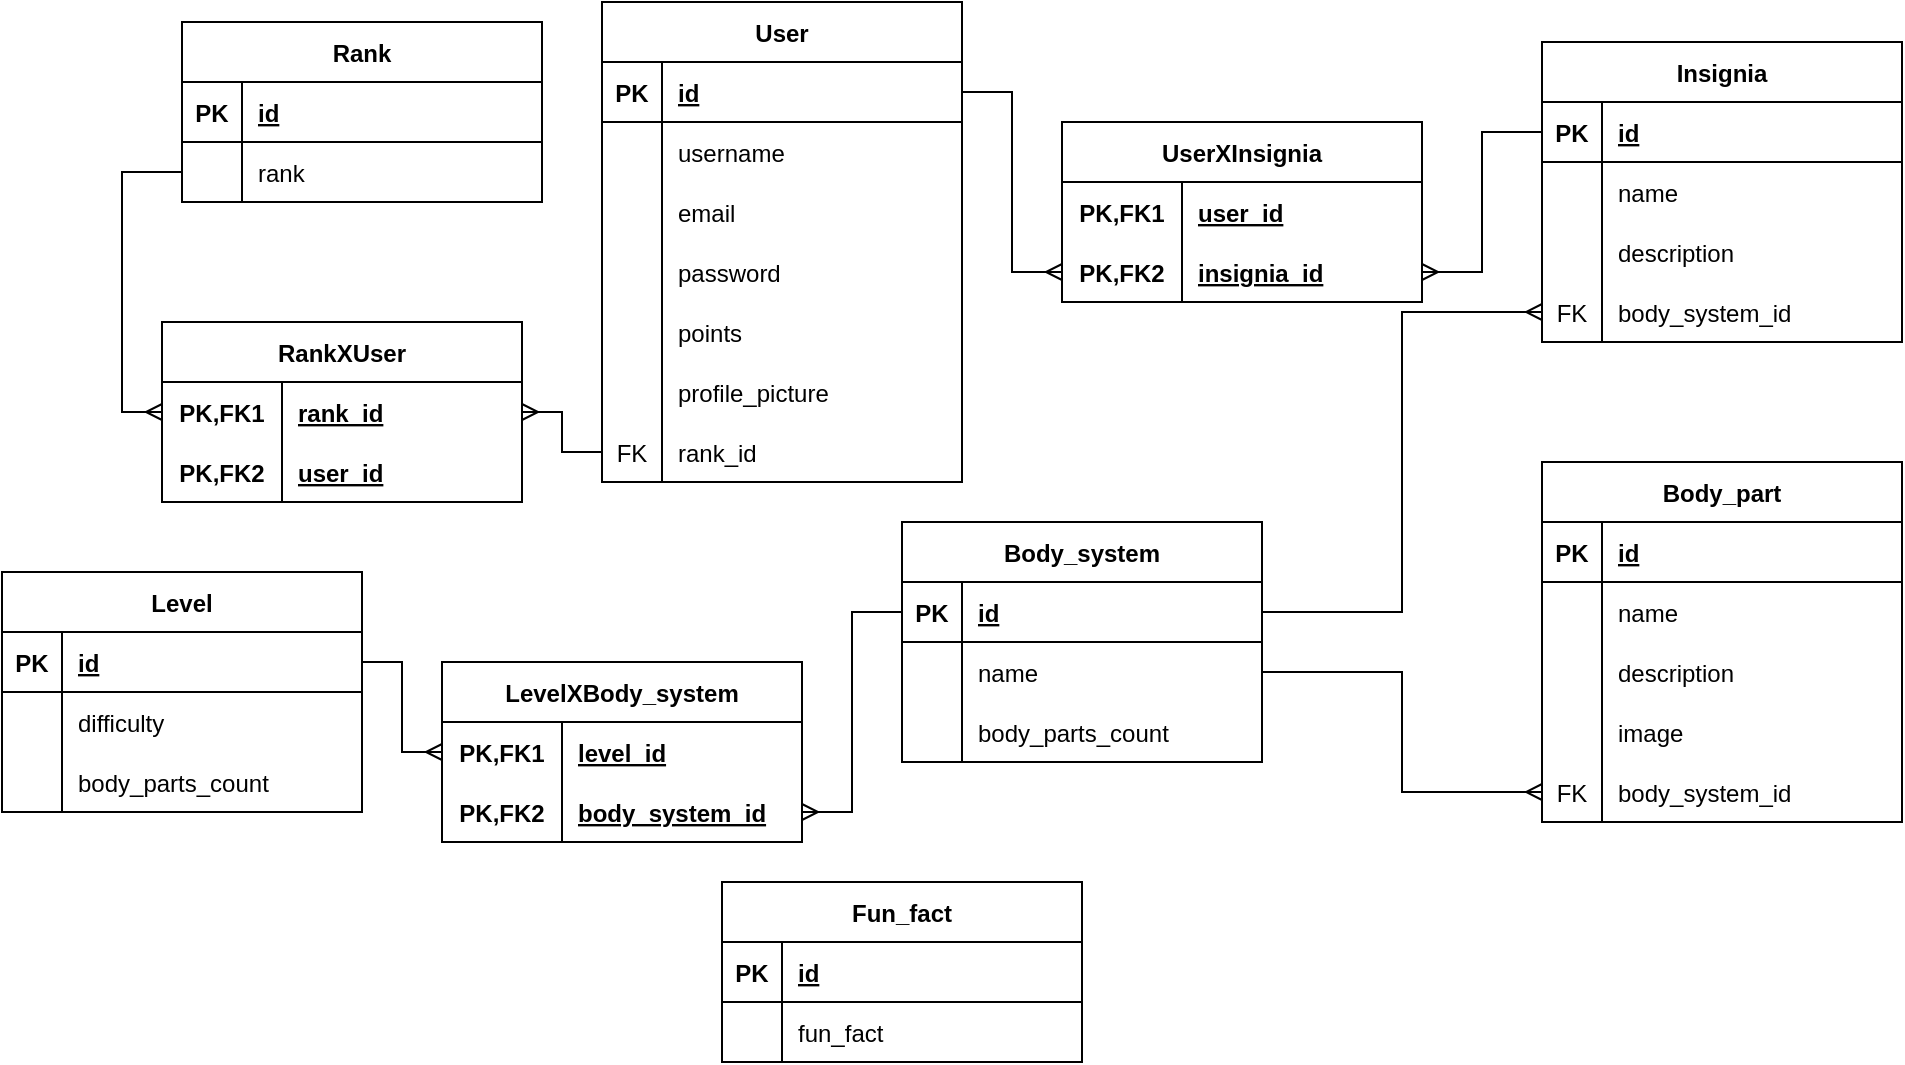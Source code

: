 <mxfile version="20.6.1" type="device"><diagram id="Vj8iU3hnlOjyrieFCySL" name="Page-1"><mxGraphModel dx="1183" dy="906" grid="1" gridSize="10" guides="1" tooltips="1" connect="1" arrows="1" fold="1" page="1" pageScale="1" pageWidth="3300" pageHeight="4681" math="0" shadow="0"><root><mxCell id="0"/><mxCell id="1" parent="0"/><mxCell id="i44O3YznKq0d0xNZdfDC-1" value="User" style="shape=table;startSize=30;container=1;collapsible=1;childLayout=tableLayout;fixedRows=1;rowLines=0;fontStyle=1;align=center;resizeLast=1;" parent="1" vertex="1"><mxGeometry x="480" y="130" width="180" height="240" as="geometry"/></mxCell><mxCell id="i44O3YznKq0d0xNZdfDC-2" value="" style="shape=tableRow;horizontal=0;startSize=0;swimlaneHead=0;swimlaneBody=0;fillColor=none;collapsible=0;dropTarget=0;points=[[0,0.5],[1,0.5]];portConstraint=eastwest;top=0;left=0;right=0;bottom=1;" parent="i44O3YznKq0d0xNZdfDC-1" vertex="1"><mxGeometry y="30" width="180" height="30" as="geometry"/></mxCell><mxCell id="i44O3YznKq0d0xNZdfDC-3" value="PK" style="shape=partialRectangle;connectable=0;fillColor=none;top=0;left=0;bottom=0;right=0;fontStyle=1;overflow=hidden;" parent="i44O3YznKq0d0xNZdfDC-2" vertex="1"><mxGeometry width="30" height="30" as="geometry"><mxRectangle width="30" height="30" as="alternateBounds"/></mxGeometry></mxCell><mxCell id="i44O3YznKq0d0xNZdfDC-4" value="id" style="shape=partialRectangle;connectable=0;fillColor=none;top=0;left=0;bottom=0;right=0;align=left;spacingLeft=6;fontStyle=5;overflow=hidden;" parent="i44O3YznKq0d0xNZdfDC-2" vertex="1"><mxGeometry x="30" width="150" height="30" as="geometry"><mxRectangle width="150" height="30" as="alternateBounds"/></mxGeometry></mxCell><mxCell id="i44O3YznKq0d0xNZdfDC-5" value="" style="shape=tableRow;horizontal=0;startSize=0;swimlaneHead=0;swimlaneBody=0;fillColor=none;collapsible=0;dropTarget=0;points=[[0,0.5],[1,0.5]];portConstraint=eastwest;top=0;left=0;right=0;bottom=0;" parent="i44O3YznKq0d0xNZdfDC-1" vertex="1"><mxGeometry y="60" width="180" height="30" as="geometry"/></mxCell><mxCell id="i44O3YznKq0d0xNZdfDC-6" value="" style="shape=partialRectangle;connectable=0;fillColor=none;top=0;left=0;bottom=0;right=0;editable=1;overflow=hidden;" parent="i44O3YznKq0d0xNZdfDC-5" vertex="1"><mxGeometry width="30" height="30" as="geometry"><mxRectangle width="30" height="30" as="alternateBounds"/></mxGeometry></mxCell><mxCell id="i44O3YznKq0d0xNZdfDC-7" value="username" style="shape=partialRectangle;connectable=0;fillColor=none;top=0;left=0;bottom=0;right=0;align=left;spacingLeft=6;overflow=hidden;" parent="i44O3YznKq0d0xNZdfDC-5" vertex="1"><mxGeometry x="30" width="150" height="30" as="geometry"><mxRectangle width="150" height="30" as="alternateBounds"/></mxGeometry></mxCell><mxCell id="i44O3YznKq0d0xNZdfDC-8" value="" style="shape=tableRow;horizontal=0;startSize=0;swimlaneHead=0;swimlaneBody=0;fillColor=none;collapsible=0;dropTarget=0;points=[[0,0.5],[1,0.5]];portConstraint=eastwest;top=0;left=0;right=0;bottom=0;" parent="i44O3YznKq0d0xNZdfDC-1" vertex="1"><mxGeometry y="90" width="180" height="30" as="geometry"/></mxCell><mxCell id="i44O3YznKq0d0xNZdfDC-9" value="" style="shape=partialRectangle;connectable=0;fillColor=none;top=0;left=0;bottom=0;right=0;editable=1;overflow=hidden;" parent="i44O3YznKq0d0xNZdfDC-8" vertex="1"><mxGeometry width="30" height="30" as="geometry"><mxRectangle width="30" height="30" as="alternateBounds"/></mxGeometry></mxCell><mxCell id="i44O3YznKq0d0xNZdfDC-10" value="email" style="shape=partialRectangle;connectable=0;fillColor=none;top=0;left=0;bottom=0;right=0;align=left;spacingLeft=6;overflow=hidden;" parent="i44O3YznKq0d0xNZdfDC-8" vertex="1"><mxGeometry x="30" width="150" height="30" as="geometry"><mxRectangle width="150" height="30" as="alternateBounds"/></mxGeometry></mxCell><mxCell id="i44O3YznKq0d0xNZdfDC-11" value="" style="shape=tableRow;horizontal=0;startSize=0;swimlaneHead=0;swimlaneBody=0;fillColor=none;collapsible=0;dropTarget=0;points=[[0,0.5],[1,0.5]];portConstraint=eastwest;top=0;left=0;right=0;bottom=0;" parent="i44O3YznKq0d0xNZdfDC-1" vertex="1"><mxGeometry y="120" width="180" height="30" as="geometry"/></mxCell><mxCell id="i44O3YznKq0d0xNZdfDC-12" value="" style="shape=partialRectangle;connectable=0;fillColor=none;top=0;left=0;bottom=0;right=0;editable=1;overflow=hidden;" parent="i44O3YznKq0d0xNZdfDC-11" vertex="1"><mxGeometry width="30" height="30" as="geometry"><mxRectangle width="30" height="30" as="alternateBounds"/></mxGeometry></mxCell><mxCell id="i44O3YznKq0d0xNZdfDC-13" value="password" style="shape=partialRectangle;connectable=0;fillColor=none;top=0;left=0;bottom=0;right=0;align=left;spacingLeft=6;overflow=hidden;" parent="i44O3YznKq0d0xNZdfDC-11" vertex="1"><mxGeometry x="30" width="150" height="30" as="geometry"><mxRectangle width="150" height="30" as="alternateBounds"/></mxGeometry></mxCell><mxCell id="i44O3YznKq0d0xNZdfDC-66" value="" style="shape=tableRow;horizontal=0;startSize=0;swimlaneHead=0;swimlaneBody=0;fillColor=none;collapsible=0;dropTarget=0;points=[[0,0.5],[1,0.5]];portConstraint=eastwest;top=0;left=0;right=0;bottom=0;" parent="i44O3YznKq0d0xNZdfDC-1" vertex="1"><mxGeometry y="150" width="180" height="30" as="geometry"/></mxCell><mxCell id="i44O3YznKq0d0xNZdfDC-67" value="" style="shape=partialRectangle;connectable=0;fillColor=none;top=0;left=0;bottom=0;right=0;editable=1;overflow=hidden;" parent="i44O3YznKq0d0xNZdfDC-66" vertex="1"><mxGeometry width="30" height="30" as="geometry"><mxRectangle width="30" height="30" as="alternateBounds"/></mxGeometry></mxCell><mxCell id="i44O3YznKq0d0xNZdfDC-68" value="points" style="shape=partialRectangle;connectable=0;fillColor=none;top=0;left=0;bottom=0;right=0;align=left;spacingLeft=6;overflow=hidden;" parent="i44O3YznKq0d0xNZdfDC-66" vertex="1"><mxGeometry x="30" width="150" height="30" as="geometry"><mxRectangle width="150" height="30" as="alternateBounds"/></mxGeometry></mxCell><mxCell id="i44O3YznKq0d0xNZdfDC-69" value="" style="shape=tableRow;horizontal=0;startSize=0;swimlaneHead=0;swimlaneBody=0;fillColor=none;collapsible=0;dropTarget=0;points=[[0,0.5],[1,0.5]];portConstraint=eastwest;top=0;left=0;right=0;bottom=0;" parent="i44O3YznKq0d0xNZdfDC-1" vertex="1"><mxGeometry y="180" width="180" height="30" as="geometry"/></mxCell><mxCell id="i44O3YznKq0d0xNZdfDC-70" value="" style="shape=partialRectangle;connectable=0;fillColor=none;top=0;left=0;bottom=0;right=0;editable=1;overflow=hidden;" parent="i44O3YznKq0d0xNZdfDC-69" vertex="1"><mxGeometry width="30" height="30" as="geometry"><mxRectangle width="30" height="30" as="alternateBounds"/></mxGeometry></mxCell><mxCell id="i44O3YznKq0d0xNZdfDC-71" value="profile_picture" style="shape=partialRectangle;connectable=0;fillColor=none;top=0;left=0;bottom=0;right=0;align=left;spacingLeft=6;overflow=hidden;" parent="i44O3YznKq0d0xNZdfDC-69" vertex="1"><mxGeometry x="30" width="150" height="30" as="geometry"><mxRectangle width="150" height="30" as="alternateBounds"/></mxGeometry></mxCell><mxCell id="i44O3YznKq0d0xNZdfDC-72" value="" style="shape=tableRow;horizontal=0;startSize=0;swimlaneHead=0;swimlaneBody=0;fillColor=none;collapsible=0;dropTarget=0;points=[[0,0.5],[1,0.5]];portConstraint=eastwest;top=0;left=0;right=0;bottom=0;" parent="i44O3YznKq0d0xNZdfDC-1" vertex="1"><mxGeometry y="210" width="180" height="30" as="geometry"/></mxCell><mxCell id="i44O3YznKq0d0xNZdfDC-73" value="FK" style="shape=partialRectangle;connectable=0;fillColor=none;top=0;left=0;bottom=0;right=0;editable=1;overflow=hidden;" parent="i44O3YznKq0d0xNZdfDC-72" vertex="1"><mxGeometry width="30" height="30" as="geometry"><mxRectangle width="30" height="30" as="alternateBounds"/></mxGeometry></mxCell><mxCell id="i44O3YznKq0d0xNZdfDC-74" value="rank_id" style="shape=partialRectangle;connectable=0;fillColor=none;top=0;left=0;bottom=0;right=0;align=left;spacingLeft=6;overflow=hidden;" parent="i44O3YznKq0d0xNZdfDC-72" vertex="1"><mxGeometry x="30" width="150" height="30" as="geometry"><mxRectangle width="150" height="30" as="alternateBounds"/></mxGeometry></mxCell><mxCell id="i44O3YznKq0d0xNZdfDC-14" value="Insignia" style="shape=table;startSize=30;container=1;collapsible=1;childLayout=tableLayout;fixedRows=1;rowLines=0;fontStyle=1;align=center;resizeLast=1;" parent="1" vertex="1"><mxGeometry x="950" y="150" width="180" height="150" as="geometry"/></mxCell><mxCell id="i44O3YznKq0d0xNZdfDC-15" value="" style="shape=tableRow;horizontal=0;startSize=0;swimlaneHead=0;swimlaneBody=0;fillColor=none;collapsible=0;dropTarget=0;points=[[0,0.5],[1,0.5]];portConstraint=eastwest;top=0;left=0;right=0;bottom=1;" parent="i44O3YznKq0d0xNZdfDC-14" vertex="1"><mxGeometry y="30" width="180" height="30" as="geometry"/></mxCell><mxCell id="i44O3YznKq0d0xNZdfDC-16" value="PK" style="shape=partialRectangle;connectable=0;fillColor=none;top=0;left=0;bottom=0;right=0;fontStyle=1;overflow=hidden;" parent="i44O3YznKq0d0xNZdfDC-15" vertex="1"><mxGeometry width="30" height="30" as="geometry"><mxRectangle width="30" height="30" as="alternateBounds"/></mxGeometry></mxCell><mxCell id="i44O3YznKq0d0xNZdfDC-17" value="id" style="shape=partialRectangle;connectable=0;fillColor=none;top=0;left=0;bottom=0;right=0;align=left;spacingLeft=6;fontStyle=5;overflow=hidden;" parent="i44O3YznKq0d0xNZdfDC-15" vertex="1"><mxGeometry x="30" width="150" height="30" as="geometry"><mxRectangle width="150" height="30" as="alternateBounds"/></mxGeometry></mxCell><mxCell id="i44O3YznKq0d0xNZdfDC-18" value="" style="shape=tableRow;horizontal=0;startSize=0;swimlaneHead=0;swimlaneBody=0;fillColor=none;collapsible=0;dropTarget=0;points=[[0,0.5],[1,0.5]];portConstraint=eastwest;top=0;left=0;right=0;bottom=0;" parent="i44O3YznKq0d0xNZdfDC-14" vertex="1"><mxGeometry y="60" width="180" height="30" as="geometry"/></mxCell><mxCell id="i44O3YznKq0d0xNZdfDC-19" value="" style="shape=partialRectangle;connectable=0;fillColor=none;top=0;left=0;bottom=0;right=0;editable=1;overflow=hidden;" parent="i44O3YznKq0d0xNZdfDC-18" vertex="1"><mxGeometry width="30" height="30" as="geometry"><mxRectangle width="30" height="30" as="alternateBounds"/></mxGeometry></mxCell><mxCell id="i44O3YznKq0d0xNZdfDC-20" value="name" style="shape=partialRectangle;connectable=0;fillColor=none;top=0;left=0;bottom=0;right=0;align=left;spacingLeft=6;overflow=hidden;" parent="i44O3YznKq0d0xNZdfDC-18" vertex="1"><mxGeometry x="30" width="150" height="30" as="geometry"><mxRectangle width="150" height="30" as="alternateBounds"/></mxGeometry></mxCell><mxCell id="i44O3YznKq0d0xNZdfDC-21" value="" style="shape=tableRow;horizontal=0;startSize=0;swimlaneHead=0;swimlaneBody=0;fillColor=none;collapsible=0;dropTarget=0;points=[[0,0.5],[1,0.5]];portConstraint=eastwest;top=0;left=0;right=0;bottom=0;" parent="i44O3YznKq0d0xNZdfDC-14" vertex="1"><mxGeometry y="90" width="180" height="30" as="geometry"/></mxCell><mxCell id="i44O3YznKq0d0xNZdfDC-22" value="" style="shape=partialRectangle;connectable=0;fillColor=none;top=0;left=0;bottom=0;right=0;editable=1;overflow=hidden;" parent="i44O3YznKq0d0xNZdfDC-21" vertex="1"><mxGeometry width="30" height="30" as="geometry"><mxRectangle width="30" height="30" as="alternateBounds"/></mxGeometry></mxCell><mxCell id="i44O3YznKq0d0xNZdfDC-23" value="description" style="shape=partialRectangle;connectable=0;fillColor=none;top=0;left=0;bottom=0;right=0;align=left;spacingLeft=6;overflow=hidden;" parent="i44O3YznKq0d0xNZdfDC-21" vertex="1"><mxGeometry x="30" width="150" height="30" as="geometry"><mxRectangle width="150" height="30" as="alternateBounds"/></mxGeometry></mxCell><mxCell id="c4cxvcUwwunfVCMzKwHE-1" value="" style="shape=tableRow;horizontal=0;startSize=0;swimlaneHead=0;swimlaneBody=0;fillColor=none;collapsible=0;dropTarget=0;points=[[0,0.5],[1,0.5]];portConstraint=eastwest;top=0;left=0;right=0;bottom=0;" parent="i44O3YznKq0d0xNZdfDC-14" vertex="1"><mxGeometry y="120" width="180" height="30" as="geometry"/></mxCell><mxCell id="c4cxvcUwwunfVCMzKwHE-2" value="FK" style="shape=partialRectangle;connectable=0;fillColor=none;top=0;left=0;bottom=0;right=0;editable=1;overflow=hidden;" parent="c4cxvcUwwunfVCMzKwHE-1" vertex="1"><mxGeometry width="30" height="30" as="geometry"><mxRectangle width="30" height="30" as="alternateBounds"/></mxGeometry></mxCell><mxCell id="c4cxvcUwwunfVCMzKwHE-3" value="body_system_id" style="shape=partialRectangle;connectable=0;fillColor=none;top=0;left=0;bottom=0;right=0;align=left;spacingLeft=6;overflow=hidden;" parent="c4cxvcUwwunfVCMzKwHE-1" vertex="1"><mxGeometry x="30" width="150" height="30" as="geometry"><mxRectangle width="150" height="30" as="alternateBounds"/></mxGeometry></mxCell><mxCell id="i44O3YznKq0d0xNZdfDC-27" value="Body_system" style="shape=table;startSize=30;container=1;collapsible=1;childLayout=tableLayout;fixedRows=1;rowLines=0;fontStyle=1;align=center;resizeLast=1;" parent="1" vertex="1"><mxGeometry x="630" y="390" width="180" height="120" as="geometry"/></mxCell><mxCell id="i44O3YznKq0d0xNZdfDC-28" value="" style="shape=tableRow;horizontal=0;startSize=0;swimlaneHead=0;swimlaneBody=0;fillColor=none;collapsible=0;dropTarget=0;points=[[0,0.5],[1,0.5]];portConstraint=eastwest;top=0;left=0;right=0;bottom=1;" parent="i44O3YznKq0d0xNZdfDC-27" vertex="1"><mxGeometry y="30" width="180" height="30" as="geometry"/></mxCell><mxCell id="i44O3YznKq0d0xNZdfDC-29" value="PK" style="shape=partialRectangle;connectable=0;fillColor=none;top=0;left=0;bottom=0;right=0;fontStyle=1;overflow=hidden;" parent="i44O3YznKq0d0xNZdfDC-28" vertex="1"><mxGeometry width="30" height="30" as="geometry"><mxRectangle width="30" height="30" as="alternateBounds"/></mxGeometry></mxCell><mxCell id="i44O3YznKq0d0xNZdfDC-30" value="id" style="shape=partialRectangle;connectable=0;fillColor=none;top=0;left=0;bottom=0;right=0;align=left;spacingLeft=6;fontStyle=5;overflow=hidden;" parent="i44O3YznKq0d0xNZdfDC-28" vertex="1"><mxGeometry x="30" width="150" height="30" as="geometry"><mxRectangle width="150" height="30" as="alternateBounds"/></mxGeometry></mxCell><mxCell id="i44O3YznKq0d0xNZdfDC-31" value="" style="shape=tableRow;horizontal=0;startSize=0;swimlaneHead=0;swimlaneBody=0;fillColor=none;collapsible=0;dropTarget=0;points=[[0,0.5],[1,0.5]];portConstraint=eastwest;top=0;left=0;right=0;bottom=0;" parent="i44O3YznKq0d0xNZdfDC-27" vertex="1"><mxGeometry y="60" width="180" height="30" as="geometry"/></mxCell><mxCell id="i44O3YznKq0d0xNZdfDC-32" value="" style="shape=partialRectangle;connectable=0;fillColor=none;top=0;left=0;bottom=0;right=0;editable=1;overflow=hidden;" parent="i44O3YznKq0d0xNZdfDC-31" vertex="1"><mxGeometry width="30" height="30" as="geometry"><mxRectangle width="30" height="30" as="alternateBounds"/></mxGeometry></mxCell><mxCell id="i44O3YznKq0d0xNZdfDC-33" value="name" style="shape=partialRectangle;connectable=0;fillColor=none;top=0;left=0;bottom=0;right=0;align=left;spacingLeft=6;overflow=hidden;" parent="i44O3YznKq0d0xNZdfDC-31" vertex="1"><mxGeometry x="30" width="150" height="30" as="geometry"><mxRectangle width="150" height="30" as="alternateBounds"/></mxGeometry></mxCell><mxCell id="i44O3YznKq0d0xNZdfDC-34" value="" style="shape=tableRow;horizontal=0;startSize=0;swimlaneHead=0;swimlaneBody=0;fillColor=none;collapsible=0;dropTarget=0;points=[[0,0.5],[1,0.5]];portConstraint=eastwest;top=0;left=0;right=0;bottom=0;" parent="i44O3YznKq0d0xNZdfDC-27" vertex="1"><mxGeometry y="90" width="180" height="30" as="geometry"/></mxCell><mxCell id="i44O3YznKq0d0xNZdfDC-35" value="" style="shape=partialRectangle;connectable=0;fillColor=none;top=0;left=0;bottom=0;right=0;editable=1;overflow=hidden;" parent="i44O3YznKq0d0xNZdfDC-34" vertex="1"><mxGeometry width="30" height="30" as="geometry"><mxRectangle width="30" height="30" as="alternateBounds"/></mxGeometry></mxCell><mxCell id="i44O3YznKq0d0xNZdfDC-36" value="body_parts_count" style="shape=partialRectangle;connectable=0;fillColor=none;top=0;left=0;bottom=0;right=0;align=left;spacingLeft=6;overflow=hidden;" parent="i44O3YznKq0d0xNZdfDC-34" vertex="1"><mxGeometry x="30" width="150" height="30" as="geometry"><mxRectangle width="150" height="30" as="alternateBounds"/></mxGeometry></mxCell><mxCell id="i44O3YznKq0d0xNZdfDC-40" value="Body_part" style="shape=table;startSize=30;container=1;collapsible=1;childLayout=tableLayout;fixedRows=1;rowLines=0;fontStyle=1;align=center;resizeLast=1;" parent="1" vertex="1"><mxGeometry x="950" y="360" width="180" height="180" as="geometry"/></mxCell><mxCell id="i44O3YznKq0d0xNZdfDC-41" value="" style="shape=tableRow;horizontal=0;startSize=0;swimlaneHead=0;swimlaneBody=0;fillColor=none;collapsible=0;dropTarget=0;points=[[0,0.5],[1,0.5]];portConstraint=eastwest;top=0;left=0;right=0;bottom=1;" parent="i44O3YznKq0d0xNZdfDC-40" vertex="1"><mxGeometry y="30" width="180" height="30" as="geometry"/></mxCell><mxCell id="i44O3YznKq0d0xNZdfDC-42" value="PK" style="shape=partialRectangle;connectable=0;fillColor=none;top=0;left=0;bottom=0;right=0;fontStyle=1;overflow=hidden;" parent="i44O3YznKq0d0xNZdfDC-41" vertex="1"><mxGeometry width="30" height="30" as="geometry"><mxRectangle width="30" height="30" as="alternateBounds"/></mxGeometry></mxCell><mxCell id="i44O3YznKq0d0xNZdfDC-43" value="id" style="shape=partialRectangle;connectable=0;fillColor=none;top=0;left=0;bottom=0;right=0;align=left;spacingLeft=6;fontStyle=5;overflow=hidden;" parent="i44O3YznKq0d0xNZdfDC-41" vertex="1"><mxGeometry x="30" width="150" height="30" as="geometry"><mxRectangle width="150" height="30" as="alternateBounds"/></mxGeometry></mxCell><mxCell id="i44O3YznKq0d0xNZdfDC-44" value="" style="shape=tableRow;horizontal=0;startSize=0;swimlaneHead=0;swimlaneBody=0;fillColor=none;collapsible=0;dropTarget=0;points=[[0,0.5],[1,0.5]];portConstraint=eastwest;top=0;left=0;right=0;bottom=0;" parent="i44O3YznKq0d0xNZdfDC-40" vertex="1"><mxGeometry y="60" width="180" height="30" as="geometry"/></mxCell><mxCell id="i44O3YznKq0d0xNZdfDC-45" value="" style="shape=partialRectangle;connectable=0;fillColor=none;top=0;left=0;bottom=0;right=0;editable=1;overflow=hidden;" parent="i44O3YznKq0d0xNZdfDC-44" vertex="1"><mxGeometry width="30" height="30" as="geometry"><mxRectangle width="30" height="30" as="alternateBounds"/></mxGeometry></mxCell><mxCell id="i44O3YznKq0d0xNZdfDC-46" value="name" style="shape=partialRectangle;connectable=0;fillColor=none;top=0;left=0;bottom=0;right=0;align=left;spacingLeft=6;overflow=hidden;" parent="i44O3YznKq0d0xNZdfDC-44" vertex="1"><mxGeometry x="30" width="150" height="30" as="geometry"><mxRectangle width="150" height="30" as="alternateBounds"/></mxGeometry></mxCell><mxCell id="i44O3YznKq0d0xNZdfDC-50" value="" style="shape=tableRow;horizontal=0;startSize=0;swimlaneHead=0;swimlaneBody=0;fillColor=none;collapsible=0;dropTarget=0;points=[[0,0.5],[1,0.5]];portConstraint=eastwest;top=0;left=0;right=0;bottom=0;" parent="i44O3YznKq0d0xNZdfDC-40" vertex="1"><mxGeometry y="90" width="180" height="30" as="geometry"/></mxCell><mxCell id="i44O3YznKq0d0xNZdfDC-51" value="" style="shape=partialRectangle;connectable=0;fillColor=none;top=0;left=0;bottom=0;right=0;editable=1;overflow=hidden;" parent="i44O3YznKq0d0xNZdfDC-50" vertex="1"><mxGeometry width="30" height="30" as="geometry"><mxRectangle width="30" height="30" as="alternateBounds"/></mxGeometry></mxCell><mxCell id="i44O3YznKq0d0xNZdfDC-52" value="description" style="shape=partialRectangle;connectable=0;fillColor=none;top=0;left=0;bottom=0;right=0;align=left;spacingLeft=6;overflow=hidden;" parent="i44O3YznKq0d0xNZdfDC-50" vertex="1"><mxGeometry x="30" width="150" height="30" as="geometry"><mxRectangle width="150" height="30" as="alternateBounds"/></mxGeometry></mxCell><mxCell id="w6u-rvOJ25ia7GoOlPJt-5" value="" style="shape=tableRow;horizontal=0;startSize=0;swimlaneHead=0;swimlaneBody=0;fillColor=none;collapsible=0;dropTarget=0;points=[[0,0.5],[1,0.5]];portConstraint=eastwest;top=0;left=0;right=0;bottom=0;" vertex="1" parent="i44O3YznKq0d0xNZdfDC-40"><mxGeometry y="120" width="180" height="30" as="geometry"/></mxCell><mxCell id="w6u-rvOJ25ia7GoOlPJt-6" value="" style="shape=partialRectangle;connectable=0;fillColor=none;top=0;left=0;bottom=0;right=0;editable=1;overflow=hidden;" vertex="1" parent="w6u-rvOJ25ia7GoOlPJt-5"><mxGeometry width="30" height="30" as="geometry"><mxRectangle width="30" height="30" as="alternateBounds"/></mxGeometry></mxCell><mxCell id="w6u-rvOJ25ia7GoOlPJt-7" value="image" style="shape=partialRectangle;connectable=0;fillColor=none;top=0;left=0;bottom=0;right=0;align=left;spacingLeft=6;overflow=hidden;" vertex="1" parent="w6u-rvOJ25ia7GoOlPJt-5"><mxGeometry x="30" width="150" height="30" as="geometry"><mxRectangle width="150" height="30" as="alternateBounds"/></mxGeometry></mxCell><mxCell id="i44O3YznKq0d0xNZdfDC-78" value="" style="shape=tableRow;horizontal=0;startSize=0;swimlaneHead=0;swimlaneBody=0;fillColor=none;collapsible=0;dropTarget=0;points=[[0,0.5],[1,0.5]];portConstraint=eastwest;top=0;left=0;right=0;bottom=0;" parent="i44O3YznKq0d0xNZdfDC-40" vertex="1"><mxGeometry y="150" width="180" height="30" as="geometry"/></mxCell><mxCell id="i44O3YznKq0d0xNZdfDC-79" value="FK" style="shape=partialRectangle;connectable=0;fillColor=none;top=0;left=0;bottom=0;right=0;editable=1;overflow=hidden;" parent="i44O3YznKq0d0xNZdfDC-78" vertex="1"><mxGeometry width="30" height="30" as="geometry"><mxRectangle width="30" height="30" as="alternateBounds"/></mxGeometry></mxCell><mxCell id="i44O3YznKq0d0xNZdfDC-80" value="body_system_id" style="shape=partialRectangle;connectable=0;fillColor=none;top=0;left=0;bottom=0;right=0;align=left;spacingLeft=6;overflow=hidden;" parent="i44O3YznKq0d0xNZdfDC-78" vertex="1"><mxGeometry x="30" width="150" height="30" as="geometry"><mxRectangle width="150" height="30" as="alternateBounds"/></mxGeometry></mxCell><mxCell id="i44O3YznKq0d0xNZdfDC-53" value="Fun_fact" style="shape=table;startSize=30;container=1;collapsible=1;childLayout=tableLayout;fixedRows=1;rowLines=0;fontStyle=1;align=center;resizeLast=1;" parent="1" vertex="1"><mxGeometry x="540" y="570" width="180" height="90" as="geometry"/></mxCell><mxCell id="i44O3YznKq0d0xNZdfDC-54" value="" style="shape=tableRow;horizontal=0;startSize=0;swimlaneHead=0;swimlaneBody=0;fillColor=none;collapsible=0;dropTarget=0;points=[[0,0.5],[1,0.5]];portConstraint=eastwest;top=0;left=0;right=0;bottom=1;" parent="i44O3YznKq0d0xNZdfDC-53" vertex="1"><mxGeometry y="30" width="180" height="30" as="geometry"/></mxCell><mxCell id="i44O3YznKq0d0xNZdfDC-55" value="PK" style="shape=partialRectangle;connectable=0;fillColor=none;top=0;left=0;bottom=0;right=0;fontStyle=1;overflow=hidden;" parent="i44O3YznKq0d0xNZdfDC-54" vertex="1"><mxGeometry width="30" height="30" as="geometry"><mxRectangle width="30" height="30" as="alternateBounds"/></mxGeometry></mxCell><mxCell id="i44O3YznKq0d0xNZdfDC-56" value="id" style="shape=partialRectangle;connectable=0;fillColor=none;top=0;left=0;bottom=0;right=0;align=left;spacingLeft=6;fontStyle=5;overflow=hidden;" parent="i44O3YznKq0d0xNZdfDC-54" vertex="1"><mxGeometry x="30" width="150" height="30" as="geometry"><mxRectangle width="150" height="30" as="alternateBounds"/></mxGeometry></mxCell><mxCell id="i44O3YznKq0d0xNZdfDC-57" value="" style="shape=tableRow;horizontal=0;startSize=0;swimlaneHead=0;swimlaneBody=0;fillColor=none;collapsible=0;dropTarget=0;points=[[0,0.5],[1,0.5]];portConstraint=eastwest;top=0;left=0;right=0;bottom=0;" parent="i44O3YznKq0d0xNZdfDC-53" vertex="1"><mxGeometry y="60" width="180" height="30" as="geometry"/></mxCell><mxCell id="i44O3YznKq0d0xNZdfDC-58" value="" style="shape=partialRectangle;connectable=0;fillColor=none;top=0;left=0;bottom=0;right=0;editable=1;overflow=hidden;" parent="i44O3YznKq0d0xNZdfDC-57" vertex="1"><mxGeometry width="30" height="30" as="geometry"><mxRectangle width="30" height="30" as="alternateBounds"/></mxGeometry></mxCell><mxCell id="i44O3YznKq0d0xNZdfDC-59" value="fun_fact" style="shape=partialRectangle;connectable=0;fillColor=none;top=0;left=0;bottom=0;right=0;align=left;spacingLeft=6;overflow=hidden;" parent="i44O3YznKq0d0xNZdfDC-57" vertex="1"><mxGeometry x="30" width="150" height="30" as="geometry"><mxRectangle width="150" height="30" as="alternateBounds"/></mxGeometry></mxCell><mxCell id="i44O3YznKq0d0xNZdfDC-94" value="UserXInsignia" style="shape=table;startSize=30;container=1;collapsible=1;childLayout=tableLayout;fixedRows=1;rowLines=0;fontStyle=1;align=center;resizeLast=1;" parent="1" vertex="1"><mxGeometry x="710" y="190" width="180" height="90" as="geometry"/></mxCell><mxCell id="i44O3YznKq0d0xNZdfDC-95" value="" style="shape=tableRow;horizontal=0;startSize=0;swimlaneHead=0;swimlaneBody=0;fillColor=none;collapsible=0;dropTarget=0;points=[[0,0.5],[1,0.5]];portConstraint=eastwest;top=0;left=0;right=0;bottom=0;" parent="i44O3YznKq0d0xNZdfDC-94" vertex="1"><mxGeometry y="30" width="180" height="30" as="geometry"/></mxCell><mxCell id="i44O3YznKq0d0xNZdfDC-96" value="PK,FK1" style="shape=partialRectangle;connectable=0;fillColor=none;top=0;left=0;bottom=0;right=0;fontStyle=1;overflow=hidden;" parent="i44O3YznKq0d0xNZdfDC-95" vertex="1"><mxGeometry width="60" height="30" as="geometry"><mxRectangle width="60" height="30" as="alternateBounds"/></mxGeometry></mxCell><mxCell id="i44O3YznKq0d0xNZdfDC-97" value="user_id" style="shape=partialRectangle;connectable=0;fillColor=none;top=0;left=0;bottom=0;right=0;align=left;spacingLeft=6;fontStyle=5;overflow=hidden;" parent="i44O3YznKq0d0xNZdfDC-95" vertex="1"><mxGeometry x="60" width="120" height="30" as="geometry"><mxRectangle width="120" height="30" as="alternateBounds"/></mxGeometry></mxCell><mxCell id="i44O3YznKq0d0xNZdfDC-98" value="" style="shape=tableRow;horizontal=0;startSize=0;swimlaneHead=0;swimlaneBody=0;fillColor=none;collapsible=0;dropTarget=0;points=[[0,0.5],[1,0.5]];portConstraint=eastwest;top=0;left=0;right=0;bottom=1;" parent="i44O3YznKq0d0xNZdfDC-94" vertex="1"><mxGeometry y="60" width="180" height="30" as="geometry"/></mxCell><mxCell id="i44O3YznKq0d0xNZdfDC-99" value="PK,FK2" style="shape=partialRectangle;connectable=0;fillColor=none;top=0;left=0;bottom=0;right=0;fontStyle=1;overflow=hidden;" parent="i44O3YznKq0d0xNZdfDC-98" vertex="1"><mxGeometry width="60" height="30" as="geometry"><mxRectangle width="60" height="30" as="alternateBounds"/></mxGeometry></mxCell><mxCell id="i44O3YznKq0d0xNZdfDC-100" value="insignia_id" style="shape=partialRectangle;connectable=0;fillColor=none;top=0;left=0;bottom=0;right=0;align=left;spacingLeft=6;fontStyle=5;overflow=hidden;" parent="i44O3YznKq0d0xNZdfDC-98" vertex="1"><mxGeometry x="60" width="120" height="30" as="geometry"><mxRectangle width="120" height="30" as="alternateBounds"/></mxGeometry></mxCell><mxCell id="i44O3YznKq0d0xNZdfDC-109" style="edgeStyle=orthogonalEdgeStyle;rounded=0;orthogonalLoop=1;jettySize=auto;html=1;entryX=1;entryY=0.5;entryDx=0;entryDy=0;startArrow=ERmany;startFill=0;endArrow=none;endFill=0;" parent="1" source="i44O3YznKq0d0xNZdfDC-98" target="i44O3YznKq0d0xNZdfDC-2" edge="1"><mxGeometry relative="1" as="geometry"/></mxCell><mxCell id="i44O3YznKq0d0xNZdfDC-111" style="edgeStyle=orthogonalEdgeStyle;rounded=0;orthogonalLoop=1;jettySize=auto;html=1;entryX=0;entryY=0.5;entryDx=0;entryDy=0;startArrow=ERmany;startFill=0;endArrow=none;endFill=0;" parent="1" source="i44O3YznKq0d0xNZdfDC-98" target="i44O3YznKq0d0xNZdfDC-15" edge="1"><mxGeometry relative="1" as="geometry"/></mxCell><mxCell id="i44O3YznKq0d0xNZdfDC-112" style="edgeStyle=orthogonalEdgeStyle;rounded=0;orthogonalLoop=1;jettySize=auto;html=1;entryX=1;entryY=0.5;entryDx=0;entryDy=0;startArrow=ERmany;startFill=0;endArrow=none;endFill=0;" parent="1" source="i44O3YznKq0d0xNZdfDC-78" target="i44O3YznKq0d0xNZdfDC-31" edge="1"><mxGeometry relative="1" as="geometry"/></mxCell><mxCell id="c4cxvcUwwunfVCMzKwHE-4" style="edgeStyle=orthogonalEdgeStyle;rounded=0;orthogonalLoop=1;jettySize=auto;html=1;endArrow=ERmany;endFill=0;entryX=0;entryY=0.5;entryDx=0;entryDy=0;exitX=1;exitY=0.5;exitDx=0;exitDy=0;" parent="1" source="i44O3YznKq0d0xNZdfDC-28" target="c4cxvcUwwunfVCMzKwHE-1" edge="1"><mxGeometry relative="1" as="geometry"><mxPoint x="890" y="310" as="targetPoint"/></mxGeometry></mxCell><mxCell id="jOlXUeF5HFqbijb4Jy_3-1" value="Rank" style="shape=table;startSize=30;container=1;collapsible=1;childLayout=tableLayout;fixedRows=1;rowLines=0;fontStyle=1;align=center;resizeLast=1;" parent="1" vertex="1"><mxGeometry x="270" y="140" width="180" height="90" as="geometry"/></mxCell><mxCell id="jOlXUeF5HFqbijb4Jy_3-2" value="" style="shape=tableRow;horizontal=0;startSize=0;swimlaneHead=0;swimlaneBody=0;fillColor=none;collapsible=0;dropTarget=0;points=[[0,0.5],[1,0.5]];portConstraint=eastwest;top=0;left=0;right=0;bottom=1;" parent="jOlXUeF5HFqbijb4Jy_3-1" vertex="1"><mxGeometry y="30" width="180" height="30" as="geometry"/></mxCell><mxCell id="jOlXUeF5HFqbijb4Jy_3-3" value="PK" style="shape=partialRectangle;connectable=0;fillColor=none;top=0;left=0;bottom=0;right=0;fontStyle=1;overflow=hidden;" parent="jOlXUeF5HFqbijb4Jy_3-2" vertex="1"><mxGeometry width="30" height="30" as="geometry"><mxRectangle width="30" height="30" as="alternateBounds"/></mxGeometry></mxCell><mxCell id="jOlXUeF5HFqbijb4Jy_3-4" value="id" style="shape=partialRectangle;connectable=0;fillColor=none;top=0;left=0;bottom=0;right=0;align=left;spacingLeft=6;fontStyle=5;overflow=hidden;" parent="jOlXUeF5HFqbijb4Jy_3-2" vertex="1"><mxGeometry x="30" width="150" height="30" as="geometry"><mxRectangle width="150" height="30" as="alternateBounds"/></mxGeometry></mxCell><mxCell id="jOlXUeF5HFqbijb4Jy_3-5" value="" style="shape=tableRow;horizontal=0;startSize=0;swimlaneHead=0;swimlaneBody=0;fillColor=none;collapsible=0;dropTarget=0;points=[[0,0.5],[1,0.5]];portConstraint=eastwest;top=0;left=0;right=0;bottom=0;" parent="jOlXUeF5HFqbijb4Jy_3-1" vertex="1"><mxGeometry y="60" width="180" height="30" as="geometry"/></mxCell><mxCell id="jOlXUeF5HFqbijb4Jy_3-6" value="" style="shape=partialRectangle;connectable=0;fillColor=none;top=0;left=0;bottom=0;right=0;editable=1;overflow=hidden;" parent="jOlXUeF5HFqbijb4Jy_3-5" vertex="1"><mxGeometry width="30" height="30" as="geometry"><mxRectangle width="30" height="30" as="alternateBounds"/></mxGeometry></mxCell><mxCell id="jOlXUeF5HFqbijb4Jy_3-7" value="rank" style="shape=partialRectangle;connectable=0;fillColor=none;top=0;left=0;bottom=0;right=0;align=left;spacingLeft=6;overflow=hidden;" parent="jOlXUeF5HFqbijb4Jy_3-5" vertex="1"><mxGeometry x="30" width="150" height="30" as="geometry"><mxRectangle width="150" height="30" as="alternateBounds"/></mxGeometry></mxCell><mxCell id="jOlXUeF5HFqbijb4Jy_3-21" value="Level" style="shape=table;startSize=30;container=1;collapsible=1;childLayout=tableLayout;fixedRows=1;rowLines=0;fontStyle=1;align=center;resizeLast=1;" parent="1" vertex="1"><mxGeometry x="180" y="415" width="180" height="120" as="geometry"/></mxCell><mxCell id="jOlXUeF5HFqbijb4Jy_3-22" value="" style="shape=tableRow;horizontal=0;startSize=0;swimlaneHead=0;swimlaneBody=0;fillColor=none;collapsible=0;dropTarget=0;points=[[0,0.5],[1,0.5]];portConstraint=eastwest;top=0;left=0;right=0;bottom=1;" parent="jOlXUeF5HFqbijb4Jy_3-21" vertex="1"><mxGeometry y="30" width="180" height="30" as="geometry"/></mxCell><mxCell id="jOlXUeF5HFqbijb4Jy_3-23" value="PK" style="shape=partialRectangle;connectable=0;fillColor=none;top=0;left=0;bottom=0;right=0;fontStyle=1;overflow=hidden;" parent="jOlXUeF5HFqbijb4Jy_3-22" vertex="1"><mxGeometry width="30" height="30" as="geometry"><mxRectangle width="30" height="30" as="alternateBounds"/></mxGeometry></mxCell><mxCell id="jOlXUeF5HFqbijb4Jy_3-24" value="id" style="shape=partialRectangle;connectable=0;fillColor=none;top=0;left=0;bottom=0;right=0;align=left;spacingLeft=6;fontStyle=5;overflow=hidden;" parent="jOlXUeF5HFqbijb4Jy_3-22" vertex="1"><mxGeometry x="30" width="150" height="30" as="geometry"><mxRectangle width="150" height="30" as="alternateBounds"/></mxGeometry></mxCell><mxCell id="jOlXUeF5HFqbijb4Jy_3-25" value="" style="shape=tableRow;horizontal=0;startSize=0;swimlaneHead=0;swimlaneBody=0;fillColor=none;collapsible=0;dropTarget=0;points=[[0,0.5],[1,0.5]];portConstraint=eastwest;top=0;left=0;right=0;bottom=0;" parent="jOlXUeF5HFqbijb4Jy_3-21" vertex="1"><mxGeometry y="60" width="180" height="30" as="geometry"/></mxCell><mxCell id="jOlXUeF5HFqbijb4Jy_3-26" value="" style="shape=partialRectangle;connectable=0;fillColor=none;top=0;left=0;bottom=0;right=0;editable=1;overflow=hidden;" parent="jOlXUeF5HFqbijb4Jy_3-25" vertex="1"><mxGeometry width="30" height="30" as="geometry"><mxRectangle width="30" height="30" as="alternateBounds"/></mxGeometry></mxCell><mxCell id="jOlXUeF5HFqbijb4Jy_3-27" value="difficulty" style="shape=partialRectangle;connectable=0;fillColor=none;top=0;left=0;bottom=0;right=0;align=left;spacingLeft=6;overflow=hidden;" parent="jOlXUeF5HFqbijb4Jy_3-25" vertex="1"><mxGeometry x="30" width="150" height="30" as="geometry"><mxRectangle width="150" height="30" as="alternateBounds"/></mxGeometry></mxCell><mxCell id="jOlXUeF5HFqbijb4Jy_3-47" value="" style="shape=tableRow;horizontal=0;startSize=0;swimlaneHead=0;swimlaneBody=0;fillColor=none;collapsible=0;dropTarget=0;points=[[0,0.5],[1,0.5]];portConstraint=eastwest;top=0;left=0;right=0;bottom=0;" parent="jOlXUeF5HFqbijb4Jy_3-21" vertex="1"><mxGeometry y="90" width="180" height="30" as="geometry"/></mxCell><mxCell id="jOlXUeF5HFqbijb4Jy_3-48" value="" style="shape=partialRectangle;connectable=0;fillColor=none;top=0;left=0;bottom=0;right=0;editable=1;overflow=hidden;" parent="jOlXUeF5HFqbijb4Jy_3-47" vertex="1"><mxGeometry width="30" height="30" as="geometry"><mxRectangle width="30" height="30" as="alternateBounds"/></mxGeometry></mxCell><mxCell id="jOlXUeF5HFqbijb4Jy_3-49" value="body_parts_count" style="shape=partialRectangle;connectable=0;fillColor=none;top=0;left=0;bottom=0;right=0;align=left;spacingLeft=6;overflow=hidden;" parent="jOlXUeF5HFqbijb4Jy_3-47" vertex="1"><mxGeometry x="30" width="150" height="30" as="geometry"><mxRectangle width="150" height="30" as="alternateBounds"/></mxGeometry></mxCell><mxCell id="jOlXUeF5HFqbijb4Jy_3-34" value="LevelXBody_system" style="shape=table;startSize=30;container=1;collapsible=1;childLayout=tableLayout;fixedRows=1;rowLines=0;fontStyle=1;align=center;resizeLast=1;" parent="1" vertex="1"><mxGeometry x="400" y="460" width="180" height="90" as="geometry"/></mxCell><mxCell id="jOlXUeF5HFqbijb4Jy_3-35" value="" style="shape=tableRow;horizontal=0;startSize=0;swimlaneHead=0;swimlaneBody=0;fillColor=none;collapsible=0;dropTarget=0;points=[[0,0.5],[1,0.5]];portConstraint=eastwest;top=0;left=0;right=0;bottom=0;" parent="jOlXUeF5HFqbijb4Jy_3-34" vertex="1"><mxGeometry y="30" width="180" height="30" as="geometry"/></mxCell><mxCell id="jOlXUeF5HFqbijb4Jy_3-36" value="PK,FK1" style="shape=partialRectangle;connectable=0;fillColor=none;top=0;left=0;bottom=0;right=0;fontStyle=1;overflow=hidden;" parent="jOlXUeF5HFqbijb4Jy_3-35" vertex="1"><mxGeometry width="60" height="30" as="geometry"><mxRectangle width="60" height="30" as="alternateBounds"/></mxGeometry></mxCell><mxCell id="jOlXUeF5HFqbijb4Jy_3-37" value="level_id" style="shape=partialRectangle;connectable=0;fillColor=none;top=0;left=0;bottom=0;right=0;align=left;spacingLeft=6;fontStyle=5;overflow=hidden;" parent="jOlXUeF5HFqbijb4Jy_3-35" vertex="1"><mxGeometry x="60" width="120" height="30" as="geometry"><mxRectangle width="120" height="30" as="alternateBounds"/></mxGeometry></mxCell><mxCell id="jOlXUeF5HFqbijb4Jy_3-38" value="" style="shape=tableRow;horizontal=0;startSize=0;swimlaneHead=0;swimlaneBody=0;fillColor=none;collapsible=0;dropTarget=0;points=[[0,0.5],[1,0.5]];portConstraint=eastwest;top=0;left=0;right=0;bottom=1;" parent="jOlXUeF5HFqbijb4Jy_3-34" vertex="1"><mxGeometry y="60" width="180" height="30" as="geometry"/></mxCell><mxCell id="jOlXUeF5HFqbijb4Jy_3-39" value="PK,FK2" style="shape=partialRectangle;connectable=0;fillColor=none;top=0;left=0;bottom=0;right=0;fontStyle=1;overflow=hidden;" parent="jOlXUeF5HFqbijb4Jy_3-38" vertex="1"><mxGeometry width="60" height="30" as="geometry"><mxRectangle width="60" height="30" as="alternateBounds"/></mxGeometry></mxCell><mxCell id="jOlXUeF5HFqbijb4Jy_3-40" value="body_system_id" style="shape=partialRectangle;connectable=0;fillColor=none;top=0;left=0;bottom=0;right=0;align=left;spacingLeft=6;fontStyle=5;overflow=hidden;" parent="jOlXUeF5HFqbijb4Jy_3-38" vertex="1"><mxGeometry x="60" width="120" height="30" as="geometry"><mxRectangle width="120" height="30" as="alternateBounds"/></mxGeometry></mxCell><mxCell id="jOlXUeF5HFqbijb4Jy_3-52" style="edgeStyle=orthogonalEdgeStyle;rounded=0;orthogonalLoop=1;jettySize=auto;html=1;endArrow=ERmany;endFill=0;exitX=1;exitY=0.5;exitDx=0;exitDy=0;" parent="1" source="jOlXUeF5HFqbijb4Jy_3-22" target="jOlXUeF5HFqbijb4Jy_3-35" edge="1"><mxGeometry relative="1" as="geometry"/></mxCell><mxCell id="jOlXUeF5HFqbijb4Jy_3-54" style="edgeStyle=orthogonalEdgeStyle;rounded=0;orthogonalLoop=1;jettySize=auto;html=1;entryX=1;entryY=0.5;entryDx=0;entryDy=0;endArrow=ERmany;endFill=0;exitX=0;exitY=0.5;exitDx=0;exitDy=0;" parent="1" source="i44O3YznKq0d0xNZdfDC-28" target="jOlXUeF5HFqbijb4Jy_3-38" edge="1"><mxGeometry relative="1" as="geometry"/></mxCell><mxCell id="2gvSEV03DUAwvPdU3VB_-10" value="RankXUser" style="shape=table;startSize=30;container=1;collapsible=1;childLayout=tableLayout;fixedRows=1;rowLines=0;fontStyle=1;align=center;resizeLast=1;" parent="1" vertex="1"><mxGeometry x="260" y="290" width="180" height="90" as="geometry"/></mxCell><mxCell id="2gvSEV03DUAwvPdU3VB_-11" value="" style="shape=tableRow;horizontal=0;startSize=0;swimlaneHead=0;swimlaneBody=0;fillColor=none;collapsible=0;dropTarget=0;points=[[0,0.5],[1,0.5]];portConstraint=eastwest;top=0;left=0;right=0;bottom=0;" parent="2gvSEV03DUAwvPdU3VB_-10" vertex="1"><mxGeometry y="30" width="180" height="30" as="geometry"/></mxCell><mxCell id="2gvSEV03DUAwvPdU3VB_-12" value="PK,FK1" style="shape=partialRectangle;connectable=0;fillColor=none;top=0;left=0;bottom=0;right=0;fontStyle=1;overflow=hidden;" parent="2gvSEV03DUAwvPdU3VB_-11" vertex="1"><mxGeometry width="60" height="30" as="geometry"><mxRectangle width="60" height="30" as="alternateBounds"/></mxGeometry></mxCell><mxCell id="2gvSEV03DUAwvPdU3VB_-13" value="rank_id" style="shape=partialRectangle;connectable=0;fillColor=none;top=0;left=0;bottom=0;right=0;align=left;spacingLeft=6;fontStyle=5;overflow=hidden;" parent="2gvSEV03DUAwvPdU3VB_-11" vertex="1"><mxGeometry x="60" width="120" height="30" as="geometry"><mxRectangle width="120" height="30" as="alternateBounds"/></mxGeometry></mxCell><mxCell id="2gvSEV03DUAwvPdU3VB_-14" value="" style="shape=tableRow;horizontal=0;startSize=0;swimlaneHead=0;swimlaneBody=0;fillColor=none;collapsible=0;dropTarget=0;points=[[0,0.5],[1,0.5]];portConstraint=eastwest;top=0;left=0;right=0;bottom=1;" parent="2gvSEV03DUAwvPdU3VB_-10" vertex="1"><mxGeometry y="60" width="180" height="30" as="geometry"/></mxCell><mxCell id="2gvSEV03DUAwvPdU3VB_-15" value="PK,FK2" style="shape=partialRectangle;connectable=0;fillColor=none;top=0;left=0;bottom=0;right=0;fontStyle=1;overflow=hidden;" parent="2gvSEV03DUAwvPdU3VB_-14" vertex="1"><mxGeometry width="60" height="30" as="geometry"><mxRectangle width="60" height="30" as="alternateBounds"/></mxGeometry></mxCell><mxCell id="2gvSEV03DUAwvPdU3VB_-16" value="user_id" style="shape=partialRectangle;connectable=0;fillColor=none;top=0;left=0;bottom=0;right=0;align=left;spacingLeft=6;fontStyle=5;overflow=hidden;" parent="2gvSEV03DUAwvPdU3VB_-14" vertex="1"><mxGeometry x="60" width="120" height="30" as="geometry"><mxRectangle width="120" height="30" as="alternateBounds"/></mxGeometry></mxCell><mxCell id="2gvSEV03DUAwvPdU3VB_-17" style="edgeStyle=orthogonalEdgeStyle;rounded=0;orthogonalLoop=1;jettySize=auto;html=1;entryX=1;entryY=0.5;entryDx=0;entryDy=0;endArrow=ERmany;endFill=0;" parent="1" source="i44O3YznKq0d0xNZdfDC-72" target="2gvSEV03DUAwvPdU3VB_-11" edge="1"><mxGeometry relative="1" as="geometry"/></mxCell><mxCell id="2gvSEV03DUAwvPdU3VB_-18" style="edgeStyle=orthogonalEdgeStyle;rounded=0;orthogonalLoop=1;jettySize=auto;html=1;entryX=0;entryY=0.5;entryDx=0;entryDy=0;endArrow=ERmany;endFill=0;" parent="1" source="jOlXUeF5HFqbijb4Jy_3-5" target="2gvSEV03DUAwvPdU3VB_-11" edge="1"><mxGeometry relative="1" as="geometry"/></mxCell></root></mxGraphModel></diagram></mxfile>